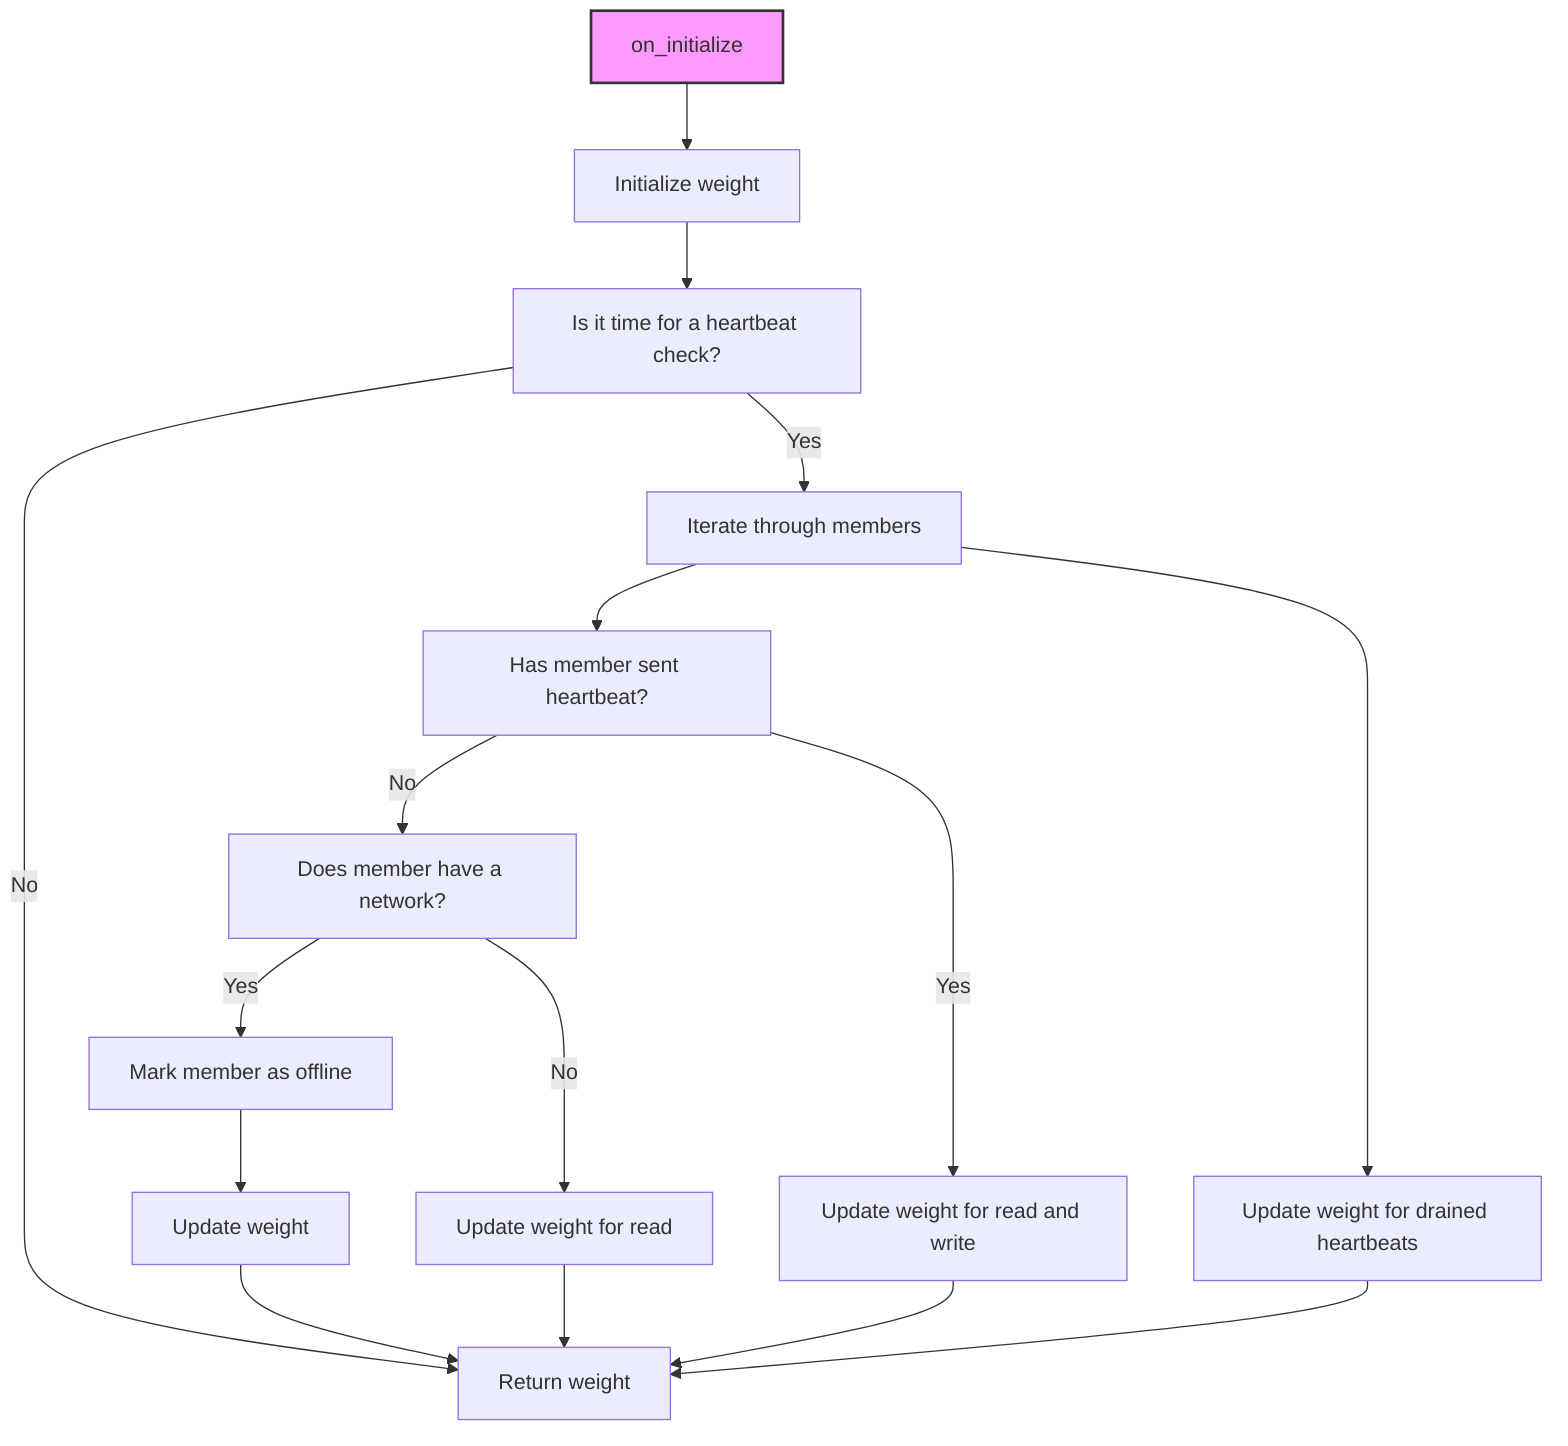 flowchart TD
    A[on_initialize] --> B[Initialize weight]
    B --> C[Is it time for a heartbeat check?]
    C -- Yes --> D[Iterate through members]
    D --> E[Has member sent heartbeat?]
    E -- No --> F[Does member have a network?]
    F -- Yes --> G[Mark member as offline]
    G --> H[Update weight]
    F -- No --> I[Update weight for read]
    E -- Yes --> J[Update weight for read and write]
    D --> K[Update weight for drained heartbeats]
    C -- No --> L[Return weight]
    H --> L
    I --> L
    J --> L
    K --> L

    %% style extrinsics
	style A fill:#f9f,stroke:#333,stroke-width:2px;